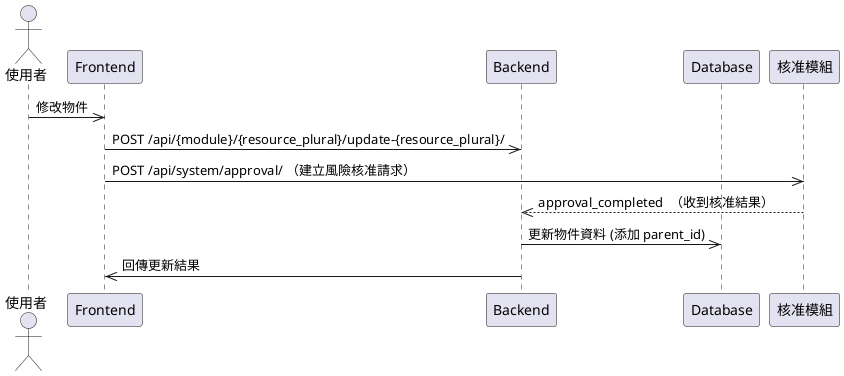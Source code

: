 @startuml
actor User as "使用者"
participant Frontend
participant Backend
participant Database
participant Approval as "核准模組"

User->>Frontend: 修改物件
Frontend->>Backend: POST /api/{module}/{resource_plural}/update-{resource_plural}/
Frontend ->> Approval: POST /api/system/approval/ （建立風險核准請求）
Approval -->> Backend: approval_completed  （收到核准結果）
Backend->>Database: 更新物件資料 (添加 parent_id)
Backend->>Frontend: 回傳更新結果
@enduml
